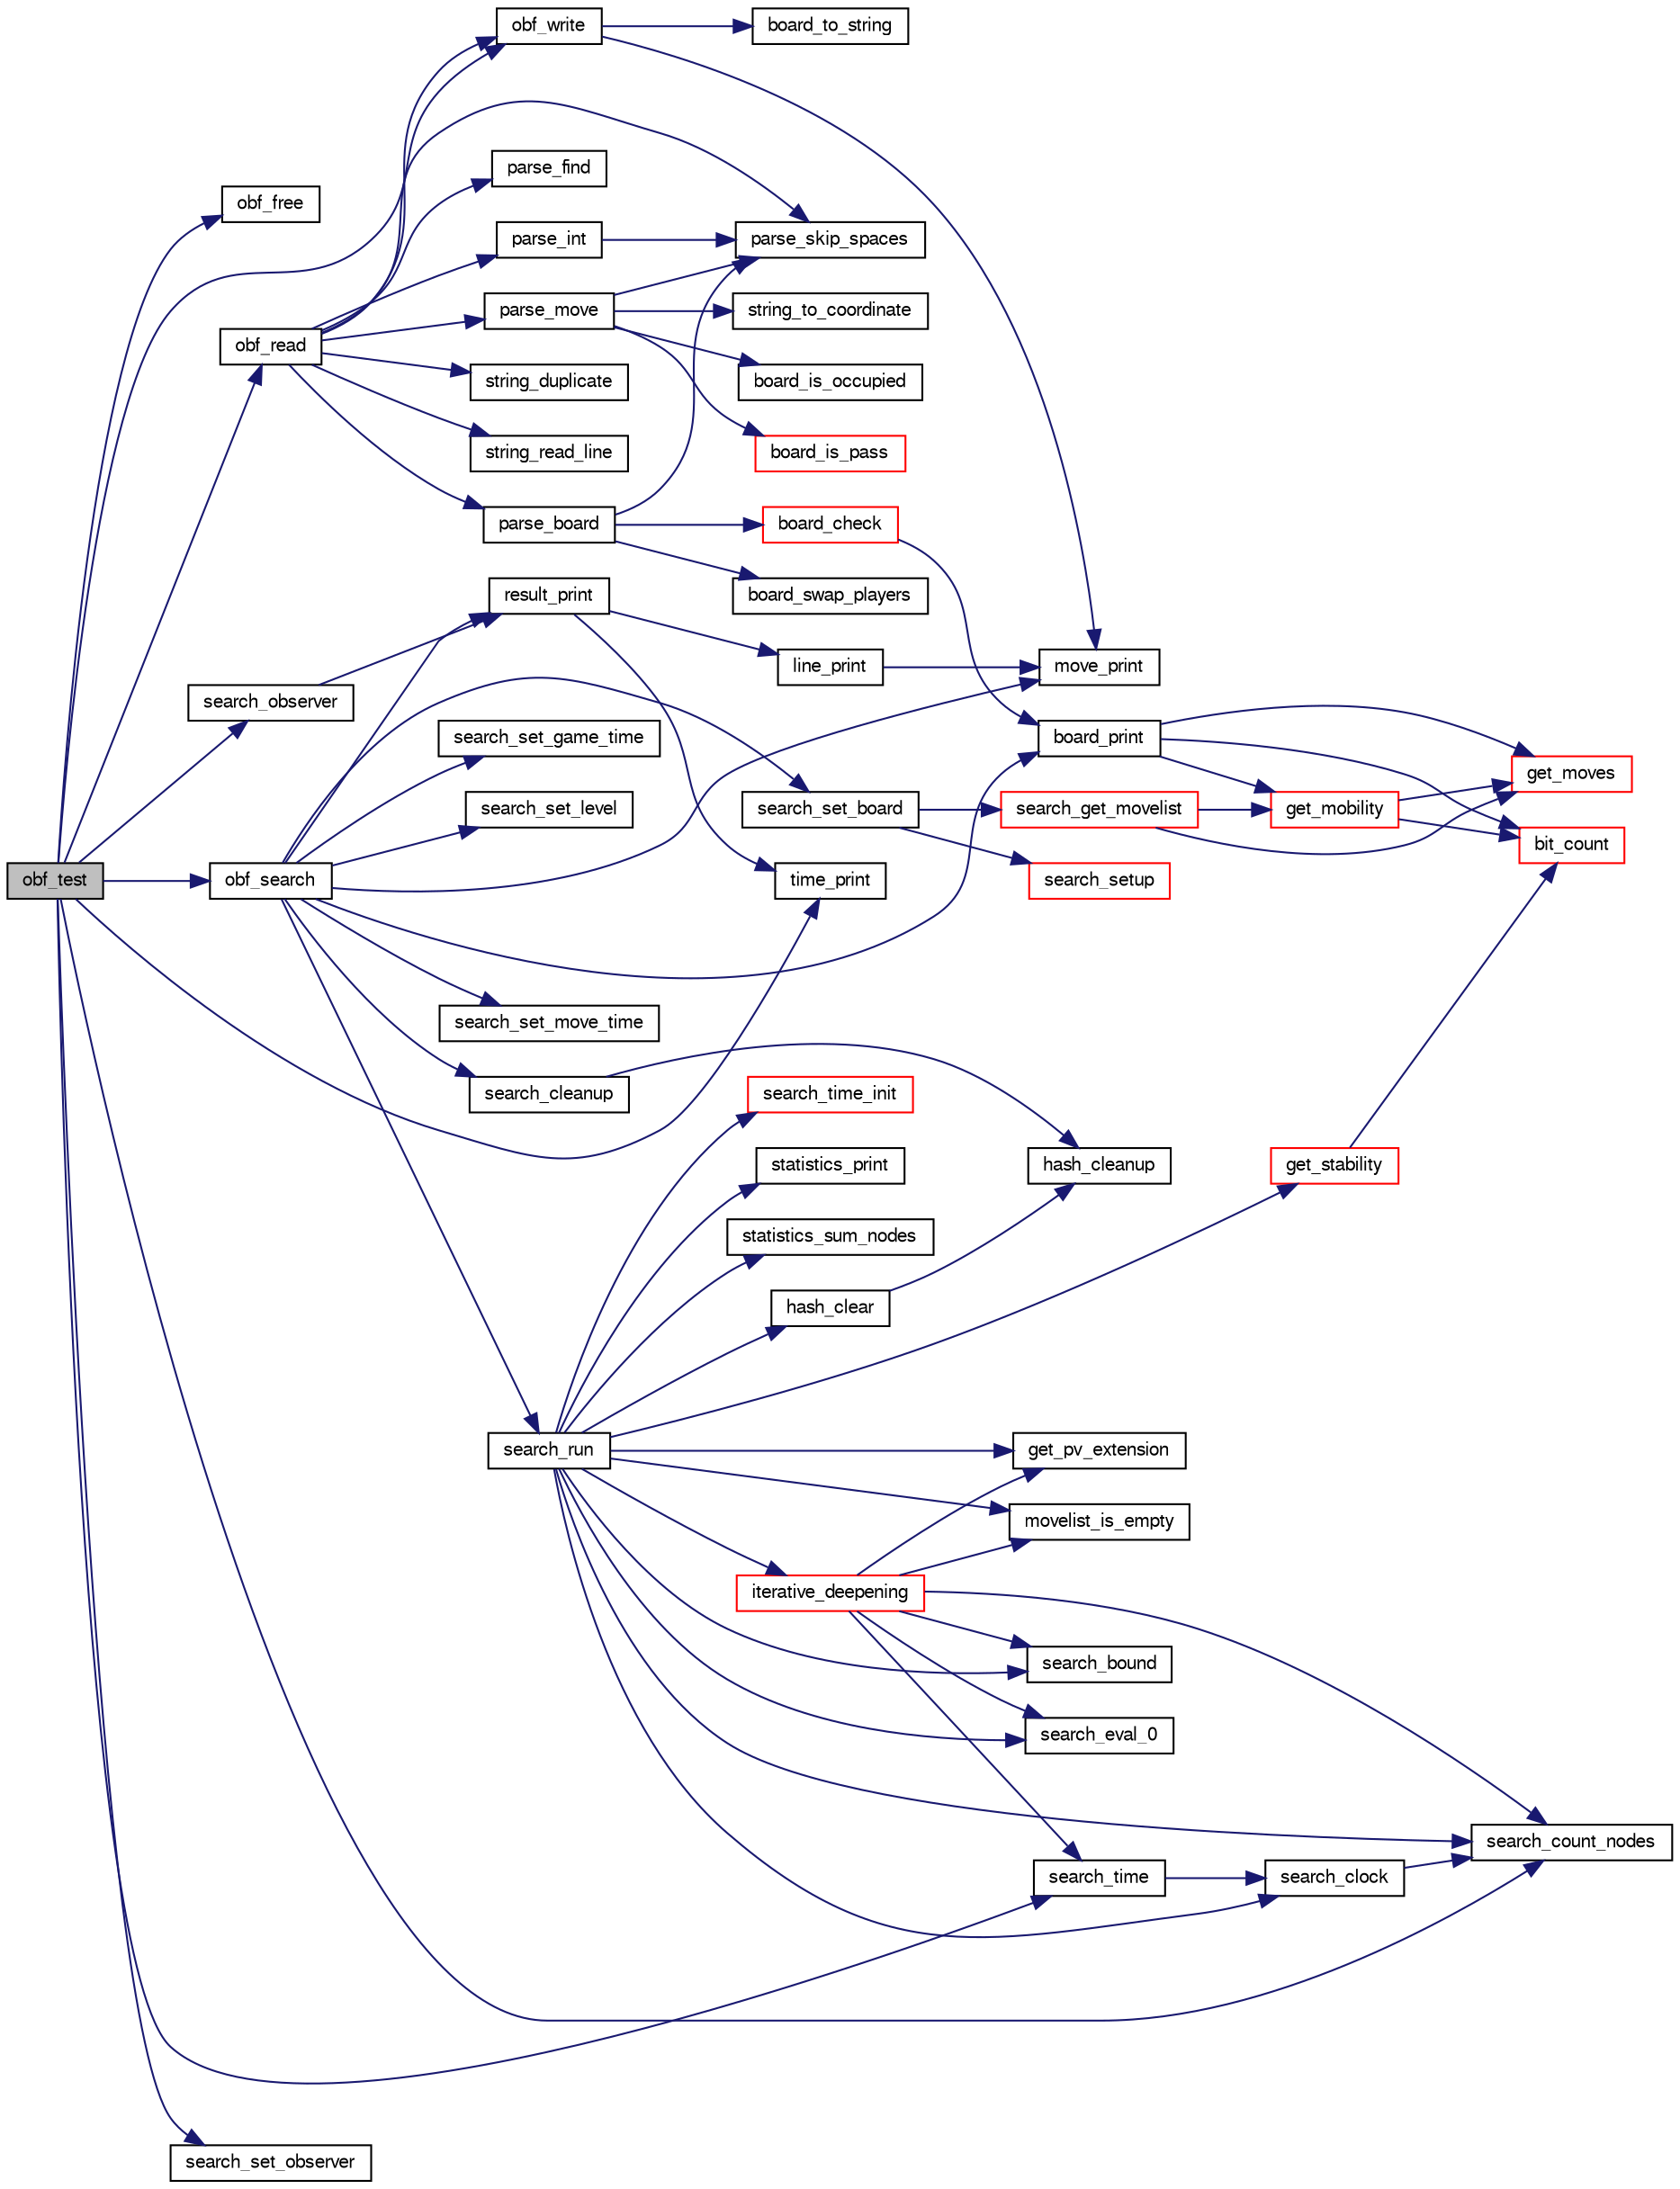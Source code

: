 digraph "obf_test"
{
 // LATEX_PDF_SIZE
  bgcolor="transparent";
  edge [fontname="FreeSans",fontsize="10",labelfontname="FreeSans",labelfontsize="10"];
  node [fontname="FreeSans",fontsize="10",shape=record];
  rankdir="LR";
  Node1 [label="obf_test",height=0.2,width=0.4,color="black", fillcolor="grey75", style="filled", fontcolor="black",tooltip="Test an OBF file."];
  Node1 -> Node2 [color="midnightblue",fontsize="10",style="solid",fontname="FreeSans"];
  Node2 [label="obf_free",height=0.2,width=0.4,color="black",URL="$obftest_8c.html#a2f3559f1e796101342c8da113e24f252",tooltip="Free an OBF structure."];
  Node1 -> Node3 [color="midnightblue",fontsize="10",style="solid",fontname="FreeSans"];
  Node3 [label="obf_read",height=0.2,width=0.4,color="black",URL="$obftest_8c.html#ad0e1ab232d12c1548efa3445e9fc7051",tooltip="Read an OBF structure."];
  Node3 -> Node4 [color="midnightblue",fontsize="10",style="solid",fontname="FreeSans"];
  Node4 [label="obf_write",height=0.2,width=0.4,color="black",URL="$obftest_8c.html#a1045289ff8432fa7af781dca57c68d4c",tooltip="Write an OBF structure."];
  Node4 -> Node5 [color="midnightblue",fontsize="10",style="solid",fontname="FreeSans"];
  Node5 [label="board_to_string",height=0.2,width=0.4,color="black",URL="$board_8c.html#a5f43645a89dd567f64bc91de6fed5b5a",tooltip="convert the to a compact string."];
  Node4 -> Node6 [color="midnightblue",fontsize="10",style="solid",fontname="FreeSans"];
  Node6 [label="move_print",height=0.2,width=0.4,color="black",URL="$move_8c.html#a2ec4fa6e50ff377157eddba43ff1d010",tooltip="Print out a move."];
  Node3 -> Node7 [color="midnightblue",fontsize="10",style="solid",fontname="FreeSans"];
  Node7 [label="parse_board",height=0.2,width=0.4,color="black",URL="$util_8c.html#aaec4d07ae982caba230496fd8e8dd664",tooltip="Parse a board."];
  Node7 -> Node8 [color="midnightblue",fontsize="10",style="solid",fontname="FreeSans"];
  Node8 [label="board_check",height=0.2,width=0.4,color="red",URL="$board_8c.html#a849436f17b60e89ed91f8e5013ed9d04",tooltip="Check board consistency."];
  Node8 -> Node10 [color="midnightblue",fontsize="10",style="solid",fontname="FreeSans"];
  Node10 [label="board_print",height=0.2,width=0.4,color="black",URL="$board_8c.html#a27ccb92684d9e7194eeb3bc34311ad55",tooltip="Print out the board."];
  Node10 -> Node11 [color="midnightblue",fontsize="10",style="solid",fontname="FreeSans"];
  Node11 [label="bit_count",height=0.2,width=0.4,color="red",URL="$bit_8c.html#a830fec0a90989da1f1900ff609b92167",tooltip="Count the number of bits set to one in an unsigned long long."];
  Node10 -> Node13 [color="midnightblue",fontsize="10",style="solid",fontname="FreeSans"];
  Node13 [label="get_mobility",height=0.2,width=0.4,color="red",URL="$board_8c.html#a7509639c4e49c56fe83b3d978580ed42",tooltip="Count legal moves."];
  Node13 -> Node11 [color="midnightblue",fontsize="10",style="solid",fontname="FreeSans"];
  Node13 -> Node14 [color="midnightblue",fontsize="10",style="solid",fontname="FreeSans"];
  Node14 [label="get_moves",height=0.2,width=0.4,color="red",URL="$board_8c.html#a7610dc936a6aea22b3c5e162f722a7a1",tooltip="Get legal moves."];
  Node10 -> Node14 [color="midnightblue",fontsize="10",style="solid",fontname="FreeSans"];
  Node7 -> Node17 [color="midnightblue",fontsize="10",style="solid",fontname="FreeSans"];
  Node17 [label="board_swap_players",height=0.2,width=0.4,color="black",URL="$board_8c.html#a4d389fb0245969a39744349230ce7703",tooltip="Swap players."];
  Node7 -> Node18 [color="midnightblue",fontsize="10",style="solid",fontname="FreeSans"];
  Node18 [label="parse_skip_spaces",height=0.2,width=0.4,color="black",URL="$util_8c.html#a35508e8fcec689d875231b2f93fbe4a5",tooltip="Skip spaces."];
  Node3 -> Node19 [color="midnightblue",fontsize="10",style="solid",fontname="FreeSans"];
  Node19 [label="parse_find",height=0.2,width=0.4,color="black",URL="$util_8c.html#a33a54dd66085e86c51a096cf739a1bc3",tooltip="Find a char."];
  Node3 -> Node20 [color="midnightblue",fontsize="10",style="solid",fontname="FreeSans"];
  Node20 [label="parse_int",height=0.2,width=0.4,color="black",URL="$util_8c.html#a0fad57b1fd6851c6cde5258a897b7a61",tooltip="Parse an integer."];
  Node20 -> Node18 [color="midnightblue",fontsize="10",style="solid",fontname="FreeSans"];
  Node3 -> Node21 [color="midnightblue",fontsize="10",style="solid",fontname="FreeSans"];
  Node21 [label="parse_move",height=0.2,width=0.4,color="black",URL="$util_8c.html#a884a11a33617c84b09855af421acc30d",tooltip="Parse a move."];
  Node21 -> Node22 [color="midnightblue",fontsize="10",style="solid",fontname="FreeSans"];
  Node22 [label="board_is_occupied",height=0.2,width=0.4,color="black",URL="$board_8c.html#acad11415527107f161c9f2a3b909dc2b",tooltip="Check if a square is occupied."];
  Node21 -> Node23 [color="midnightblue",fontsize="10",style="solid",fontname="FreeSans"];
  Node23 [label="board_is_pass",height=0.2,width=0.4,color="red",URL="$board_8c.html#a7bd9c47885415e0ae2aed4fb2f8cb241",tooltip="Check if current player should pass."];
  Node21 -> Node18 [color="midnightblue",fontsize="10",style="solid",fontname="FreeSans"];
  Node21 -> Node25 [color="midnightblue",fontsize="10",style="solid",fontname="FreeSans"];
  Node25 [label="string_to_coordinate",height=0.2,width=0.4,color="black",URL="$util_8c.html#a5648be0e41416bac513e53441d3cfd36",tooltip="Convert the two first chars of a string into a coordinate."];
  Node3 -> Node18 [color="midnightblue",fontsize="10",style="solid",fontname="FreeSans"];
  Node3 -> Node26 [color="midnightblue",fontsize="10",style="solid",fontname="FreeSans"];
  Node26 [label="string_duplicate",height=0.2,width=0.4,color="black",URL="$util_8c.html#ac3369230f66963a04a0e62b04685ae3c",tooltip="Duplicate a string."];
  Node3 -> Node27 [color="midnightblue",fontsize="10",style="solid",fontname="FreeSans"];
  Node27 [label="string_read_line",height=0.2,width=0.4,color="black",URL="$util_8c.html#a69d6b32355eb8f18ae34c14eadfe7e9e",tooltip="Read a line."];
  Node1 -> Node28 [color="midnightblue",fontsize="10",style="solid",fontname="FreeSans"];
  Node28 [label="obf_search",height=0.2,width=0.4,color="black",URL="$obftest_8c.html#ab9783a5ca8dc9d2b69ed9ae61945bbfb",tooltip="Analyze an OBF structure."];
  Node28 -> Node10 [color="midnightblue",fontsize="10",style="solid",fontname="FreeSans"];
  Node28 -> Node6 [color="midnightblue",fontsize="10",style="solid",fontname="FreeSans"];
  Node28 -> Node29 [color="midnightblue",fontsize="10",style="solid",fontname="FreeSans"];
  Node29 [label="result_print",height=0.2,width=0.4,color="black",URL="$search_8c.html#a67ebbff0df886828d1dd767a949c7a15",tooltip="Print the current search result."];
  Node29 -> Node30 [color="midnightblue",fontsize="10",style="solid",fontname="FreeSans"];
  Node30 [label="line_print",height=0.2,width=0.4,color="black",URL="$move_8c.html#a0ae53ce219676b29cf33f8e7586f75a9",tooltip="Print a move sequence."];
  Node30 -> Node6 [color="midnightblue",fontsize="10",style="solid",fontname="FreeSans"];
  Node29 -> Node31 [color="midnightblue",fontsize="10",style="solid",fontname="FreeSans"];
  Node31 [label="time_print",height=0.2,width=0.4,color="black",URL="$util_8c.html#a0379cb7b898e08489b0dcda99430ef96",tooltip="Print time as \"D:HH:MM:SS.CC\"."];
  Node28 -> Node32 [color="midnightblue",fontsize="10",style="solid",fontname="FreeSans"];
  Node32 [label="search_cleanup",height=0.2,width=0.4,color="black",URL="$search_8c.html#a7b93f77633c01068248bd9072013981a",tooltip="Clean-up some search data."];
  Node32 -> Node33 [color="midnightblue",fontsize="10",style="solid",fontname="FreeSans"];
  Node33 [label="hash_cleanup",height=0.2,width=0.4,color="black",URL="$hash-lock-free_8c.html#aab69792f6f434c8466eca07c469850f1",tooltip="Clear the hashtable."];
  Node28 -> Node34 [color="midnightblue",fontsize="10",style="solid",fontname="FreeSans"];
  Node34 [label="search_run",height=0.2,width=0.4,color="black",URL="$root_8c.html#ae8b727693fc7a90e504bd8abec158c84",tooltip="Search the bestmove of a given board."];
  Node34 -> Node35 [color="midnightblue",fontsize="10",style="solid",fontname="FreeSans"];
  Node35 [label="get_pv_extension",height=0.2,width=0.4,color="black",URL="$search_8c.html#a7859966133ce35e30a9ffd76093ca1c7",tooltip="Compute the pv_extension."];
  Node34 -> Node36 [color="midnightblue",fontsize="10",style="solid",fontname="FreeSans"];
  Node36 [label="get_stability",height=0.2,width=0.4,color="red",URL="$board_8c.html#a60e2b7416c26d30fd43e091c954d43b8",tooltip="Estimate the stability."];
  Node36 -> Node11 [color="midnightblue",fontsize="10",style="solid",fontname="FreeSans"];
  Node34 -> Node39 [color="midnightblue",fontsize="10",style="solid",fontname="FreeSans"];
  Node39 [label="hash_clear",height=0.2,width=0.4,color="black",URL="$hash-lock-free_8c.html#a8e816e06f47bd2f37528bef5ae64cf8d",tooltip="Clear the hashtable."];
  Node39 -> Node33 [color="midnightblue",fontsize="10",style="solid",fontname="FreeSans"];
  Node34 -> Node40 [color="midnightblue",fontsize="10",style="solid",fontname="FreeSans"];
  Node40 [label="iterative_deepening",height=0.2,width=0.4,color="red",URL="$root_8c.html#a0e77250a21e5f5d70917a5356c22f5f3",tooltip="Iterative deepening."];
  Node40 -> Node35 [color="midnightblue",fontsize="10",style="solid",fontname="FreeSans"];
  Node40 -> Node67 [color="midnightblue",fontsize="10",style="solid",fontname="FreeSans"];
  Node67 [label="movelist_is_empty",height=0.2,width=0.4,color="black",URL="$move_8c.html#a13dc373d7c20c99db5dfbc1b70e20d15",tooltip="Check if the list is empty."];
  Node40 -> Node163 [color="midnightblue",fontsize="10",style="solid",fontname="FreeSans"];
  Node163 [label="search_bound",height=0.2,width=0.4,color="black",URL="$root_8c.html#abd96ac683822561d0ca3e2981a6585da",tooltip="bound root scores according to stable squares"];
  Node40 -> Node131 [color="midnightblue",fontsize="10",style="solid",fontname="FreeSans"];
  Node131 [label="search_count_nodes",height=0.2,width=0.4,color="black",URL="$search_8c.html#a66fbe49d1b42845bef2a07d0219a525c",tooltip="Return the number of nodes searched."];
  Node40 -> Node102 [color="midnightblue",fontsize="10",style="solid",fontname="FreeSans"];
  Node102 [label="search_eval_0",height=0.2,width=0.4,color="black",URL="$midgame_8c.html#a35172421197c3d988a7ea86009a777c9",tooltip="evaluate a midgame position with the evaluation function."];
  Node40 -> Node132 [color="midnightblue",fontsize="10",style="solid",fontname="FreeSans"];
  Node132 [label="search_time",height=0.2,width=0.4,color="black",URL="$search_8c.html#afcdfa9c4ac42ff535885efeb671ffe8d",tooltip="Return the time spent by the search."];
  Node132 -> Node133 [color="midnightblue",fontsize="10",style="solid",fontname="FreeSans"];
  Node133 [label="search_clock",height=0.2,width=0.4,color="black",URL="$search_8c.html#a5710e38d5c67dd03d99307b442d00a63",tooltip="Return the time spent by the search."];
  Node133 -> Node131 [color="midnightblue",fontsize="10",style="solid",fontname="FreeSans"];
  Node34 -> Node67 [color="midnightblue",fontsize="10",style="solid",fontname="FreeSans"];
  Node34 -> Node163 [color="midnightblue",fontsize="10",style="solid",fontname="FreeSans"];
  Node34 -> Node133 [color="midnightblue",fontsize="10",style="solid",fontname="FreeSans"];
  Node34 -> Node131 [color="midnightblue",fontsize="10",style="solid",fontname="FreeSans"];
  Node34 -> Node102 [color="midnightblue",fontsize="10",style="solid",fontname="FreeSans"];
  Node34 -> Node174 [color="midnightblue",fontsize="10",style="solid",fontname="FreeSans"];
  Node174 [label="search_time_init",height=0.2,width=0.4,color="red",URL="$search_8c.html#a0338bb851c866a94b8451004068fa394",tooltip="Initialize the alloted time."];
  Node34 -> Node175 [color="midnightblue",fontsize="10",style="solid",fontname="FreeSans"];
  Node175 [label="statistics_print",height=0.2,width=0.4,color="black",URL="$stats_8c.html#af15b5cd7664fb5e595189ba085486f45",tooltip="Print statistics."];
  Node34 -> Node176 [color="midnightblue",fontsize="10",style="solid",fontname="FreeSans"];
  Node176 [label="statistics_sum_nodes",height=0.2,width=0.4,color="black",URL="$stats_8c.html#a47fa8a262b1bbac35e09be17c9edda25",tooltip="Cumulate node counts from the last search."];
  Node28 -> Node177 [color="midnightblue",fontsize="10",style="solid",fontname="FreeSans"];
  Node177 [label="search_set_board",height=0.2,width=0.4,color="black",URL="$search_8c.html#a99ecde00b1e5da1b9366b69ec1971568",tooltip="Set the board to analyze."];
  Node177 -> Node125 [color="midnightblue",fontsize="10",style="solid",fontname="FreeSans"];
  Node125 [label="search_get_movelist",height=0.2,width=0.4,color="red",URL="$search_8c.html#a507955218cafd96b85d29981f3ea6f8d",tooltip="Get a list of legal moves."];
  Node125 -> Node13 [color="midnightblue",fontsize="10",style="solid",fontname="FreeSans"];
  Node125 -> Node14 [color="midnightblue",fontsize="10",style="solid",fontname="FreeSans"];
  Node177 -> Node81 [color="midnightblue",fontsize="10",style="solid",fontname="FreeSans"];
  Node81 [label="search_setup",height=0.2,width=0.4,color="red",URL="$search_8c.html#ad93ea95428d09b19c1491ee9378ad2b3",tooltip="Set up various structure once the board has been set."];
  Node28 -> Node178 [color="midnightblue",fontsize="10",style="solid",fontname="FreeSans"];
  Node178 [label="search_set_game_time",height=0.2,width=0.4,color="black",URL="$search_8c.html#aff1b83c3891eb0c777f3dfc74ce5fb25",tooltip="set time to search."];
  Node28 -> Node179 [color="midnightblue",fontsize="10",style="solid",fontname="FreeSans"];
  Node179 [label="search_set_level",height=0.2,width=0.4,color="black",URL="$search_8c.html#a06bb5a695032b0cc1d8e8ca51e231ad7",tooltip="Set the search level."];
  Node28 -> Node180 [color="midnightblue",fontsize="10",style="solid",fontname="FreeSans"];
  Node180 [label="search_set_move_time",height=0.2,width=0.4,color="black",URL="$search_8c.html#ad85c25af88314b0b35b544ed1721298b",tooltip="set time to search."];
  Node1 -> Node4 [color="midnightblue",fontsize="10",style="solid",fontname="FreeSans"];
  Node1 -> Node131 [color="midnightblue",fontsize="10",style="solid",fontname="FreeSans"];
  Node1 -> Node181 [color="midnightblue",fontsize="10",style="solid",fontname="FreeSans"];
  Node181 [label="search_observer",height=0.2,width=0.4,color="black",URL="$search_8c.html#af9e93aeefcb80dd5aa756a4027d2e880",tooltip="default observer."];
  Node181 -> Node29 [color="midnightblue",fontsize="10",style="solid",fontname="FreeSans"];
  Node1 -> Node182 [color="midnightblue",fontsize="10",style="solid",fontname="FreeSans"];
  Node182 [label="search_set_observer",height=0.2,width=0.4,color="black",URL="$search_8c.html#a94697d3ea3de662450dea6a304f53e5b",tooltip="set observer."];
  Node1 -> Node132 [color="midnightblue",fontsize="10",style="solid",fontname="FreeSans"];
  Node1 -> Node31 [color="midnightblue",fontsize="10",style="solid",fontname="FreeSans"];
}
